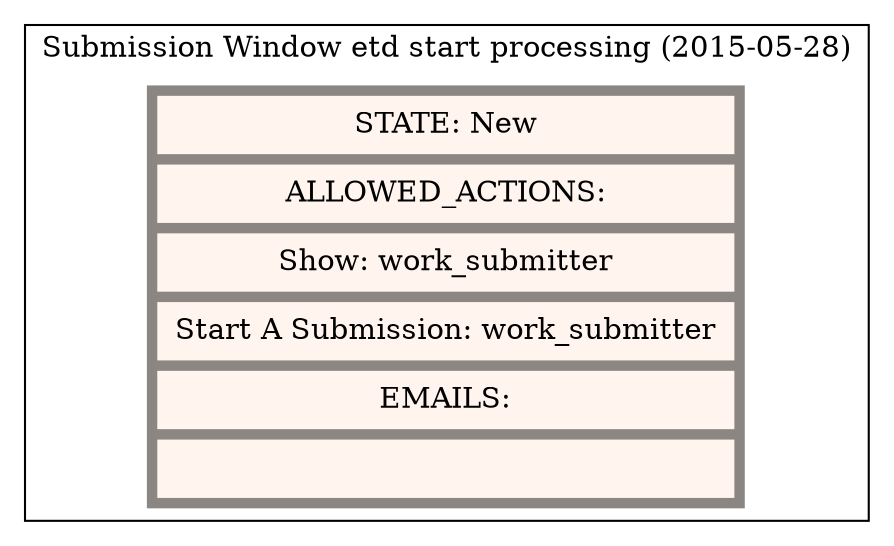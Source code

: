 digraph "G" {
  compound=true;
  node[color="grey15" margin="0.15, 0.125"];
  subgraph cluster_0 {
    label="Submission Window etd start processing (2015-05-28)"
    node[style=filled fillcolor=white color="seashell4"]
    subgraph 0 {
      label="States";
      node[shape="record" fillcolor="seashell1" penwidth=5]
      state_new [label="{ STATE: New | ALLOWED_ACTIONS: | Show: work_submitter | Start A Submission: work_submitter | EMAILS: |  }"]
    }
    subgraph 1 {
      label="Actions"
      node[shape="record" shape=record penwidth=1]
    }
  }
}
